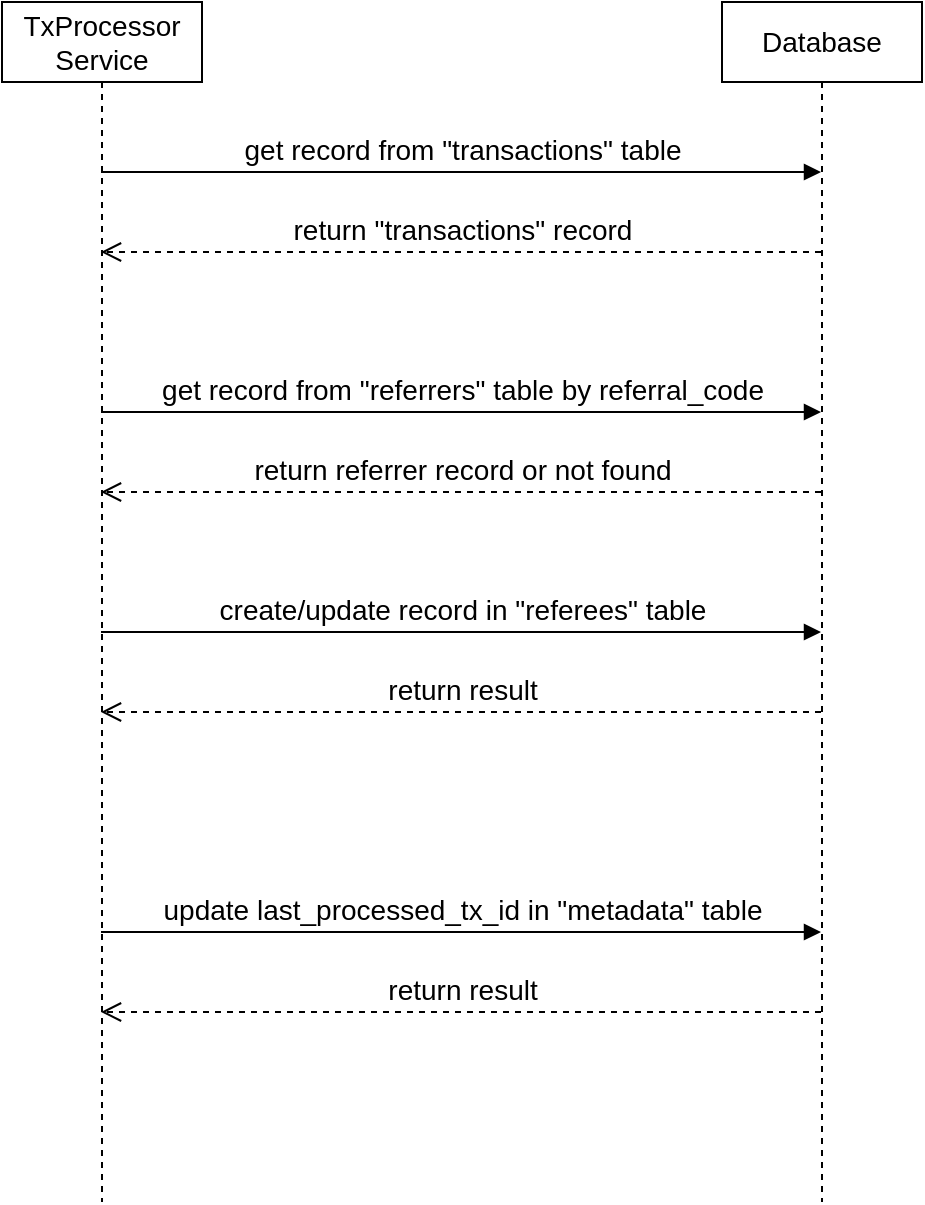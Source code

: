 <mxfile version="18.2.0" type="github">
  <diagram id="ZGwalyleYwvO8AtcDpwx" name="Page-1">
    <mxGraphModel dx="1426" dy="688" grid="1" gridSize="10" guides="1" tooltips="1" connect="1" arrows="1" fold="1" page="1" pageScale="1" pageWidth="850" pageHeight="1100" math="0" shadow="0">
      <root>
        <mxCell id="0" />
        <mxCell id="1" parent="0" />
        <mxCell id="bLqd7wcAviLybuqdrjyT-2" value="TxProcessor Service" style="shape=umlLifeline;perimeter=lifelinePerimeter;whiteSpace=wrap;html=1;container=1;collapsible=0;recursiveResize=0;outlineConnect=0;fontSize=14;" parent="1" vertex="1">
          <mxGeometry x="250" y="40" width="100" height="600" as="geometry" />
        </mxCell>
        <mxCell id="bLqd7wcAviLybuqdrjyT-3" value="Database" style="shape=umlLifeline;perimeter=lifelinePerimeter;whiteSpace=wrap;html=1;container=1;collapsible=0;recursiveResize=0;outlineConnect=0;fontSize=14;" parent="1" vertex="1">
          <mxGeometry x="610" y="40" width="100" height="600" as="geometry" />
        </mxCell>
        <mxCell id="nO6Zc1zocE9kOZCaSYr1-2" value="return referrer record or not found" style="html=1;verticalAlign=bottom;endArrow=open;dashed=1;endSize=8;rounded=0;fontSize=14;" parent="1" edge="1">
          <mxGeometry relative="1" as="geometry">
            <mxPoint x="659.5" y="285" as="sourcePoint" />
            <mxPoint x="299.5" y="285" as="targetPoint" />
          </mxGeometry>
        </mxCell>
        <mxCell id="nO6Zc1zocE9kOZCaSYr1-4" value="get record from &quot;referrers&quot; table by referral_code" style="html=1;verticalAlign=bottom;endArrow=block;rounded=0;fontSize=14;" parent="1" edge="1">
          <mxGeometry width="80" relative="1" as="geometry">
            <mxPoint x="299.5" y="245" as="sourcePoint" />
            <mxPoint x="659.5" y="245" as="targetPoint" />
          </mxGeometry>
        </mxCell>
        <mxCell id="nO6Zc1zocE9kOZCaSYr1-8" value="get record from &quot;transactions&quot; table" style="html=1;verticalAlign=bottom;endArrow=block;rounded=0;fontSize=14;" parent="1" edge="1">
          <mxGeometry width="80" relative="1" as="geometry">
            <mxPoint x="299.5" y="125" as="sourcePoint" />
            <mxPoint x="659.5" y="125" as="targetPoint" />
          </mxGeometry>
        </mxCell>
        <mxCell id="nO6Zc1zocE9kOZCaSYr1-9" value="return &quot;transactions&quot; record" style="html=1;verticalAlign=bottom;endArrow=open;dashed=1;endSize=8;rounded=0;fontSize=14;" parent="1" edge="1">
          <mxGeometry relative="1" as="geometry">
            <mxPoint x="659.5" y="165" as="sourcePoint" />
            <mxPoint x="299.5" y="165" as="targetPoint" />
          </mxGeometry>
        </mxCell>
        <mxCell id="nO6Zc1zocE9kOZCaSYr1-12" value="return result" style="html=1;verticalAlign=bottom;endArrow=open;dashed=1;endSize=8;rounded=0;fontSize=14;" parent="1" edge="1">
          <mxGeometry relative="1" as="geometry">
            <mxPoint x="659.5" y="395" as="sourcePoint" />
            <mxPoint x="299.5" y="395" as="targetPoint" />
          </mxGeometry>
        </mxCell>
        <mxCell id="nO6Zc1zocE9kOZCaSYr1-13" value="create/update record in &quot;referees&quot; table" style="html=1;verticalAlign=bottom;endArrow=block;rounded=0;fontSize=14;" parent="1" edge="1">
          <mxGeometry width="80" relative="1" as="geometry">
            <mxPoint x="299.5" y="355" as="sourcePoint" />
            <mxPoint x="659.5" y="355" as="targetPoint" />
          </mxGeometry>
        </mxCell>
        <mxCell id="nO6Zc1zocE9kOZCaSYr1-18" value="update last_processed_tx_id in &quot;metadata&quot; table" style="html=1;verticalAlign=bottom;endArrow=block;rounded=0;fontSize=14;" parent="1" edge="1">
          <mxGeometry width="80" relative="1" as="geometry">
            <mxPoint x="299.5" y="505" as="sourcePoint" />
            <mxPoint x="659.5" y="505" as="targetPoint" />
          </mxGeometry>
        </mxCell>
        <mxCell id="nO6Zc1zocE9kOZCaSYr1-19" value="return result" style="html=1;verticalAlign=bottom;endArrow=open;dashed=1;endSize=8;rounded=0;fontSize=14;" parent="1" edge="1">
          <mxGeometry relative="1" as="geometry">
            <mxPoint x="659.5" y="545" as="sourcePoint" />
            <mxPoint x="299.5" y="545" as="targetPoint" />
          </mxGeometry>
        </mxCell>
      </root>
    </mxGraphModel>
  </diagram>
</mxfile>
